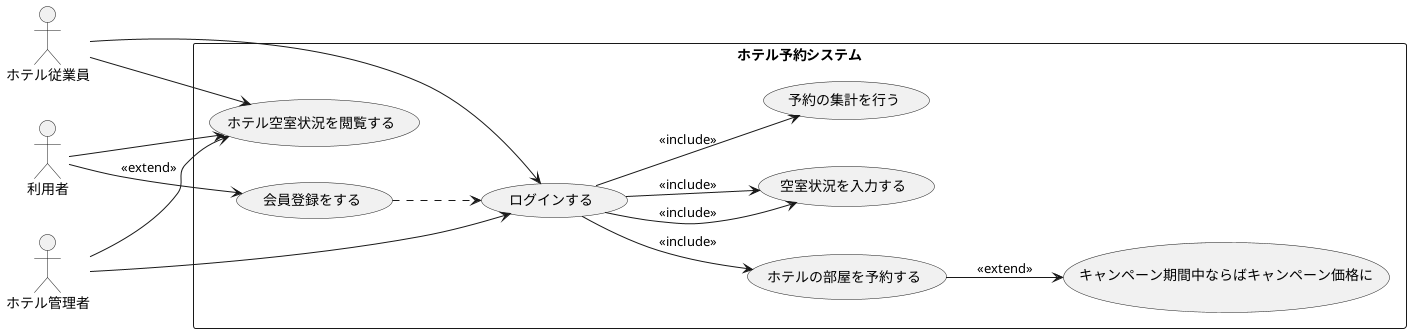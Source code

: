 @startuml ホテル予約システム
left to right direction

actor 利用者 as user
actor ホテル従業員 as staff
actor ホテル管理者 as admin

rectangle ホテル予約システム {
usecase 会員登録をする as k
usecase ログインする as login
usecase ホテル空室状況を閲覧する as e
usecase ホテルの部屋を予約する as y
usecase 空室状況を入力する as a
usecase 予約の集計を行う as b
usecase キャンペーン期間中ならばキャンペーン価格に as p


user --> k : <<extend>>
k ..> login
login --> y: <<include>>
y --> p : <<extend>>
user --> e
staff --> login 
login  --> a: <<include>>
staff --> e
admin --> e
admin --> login
login --> a: <<include>>
login --> b: <<include>>


}

@enduml
